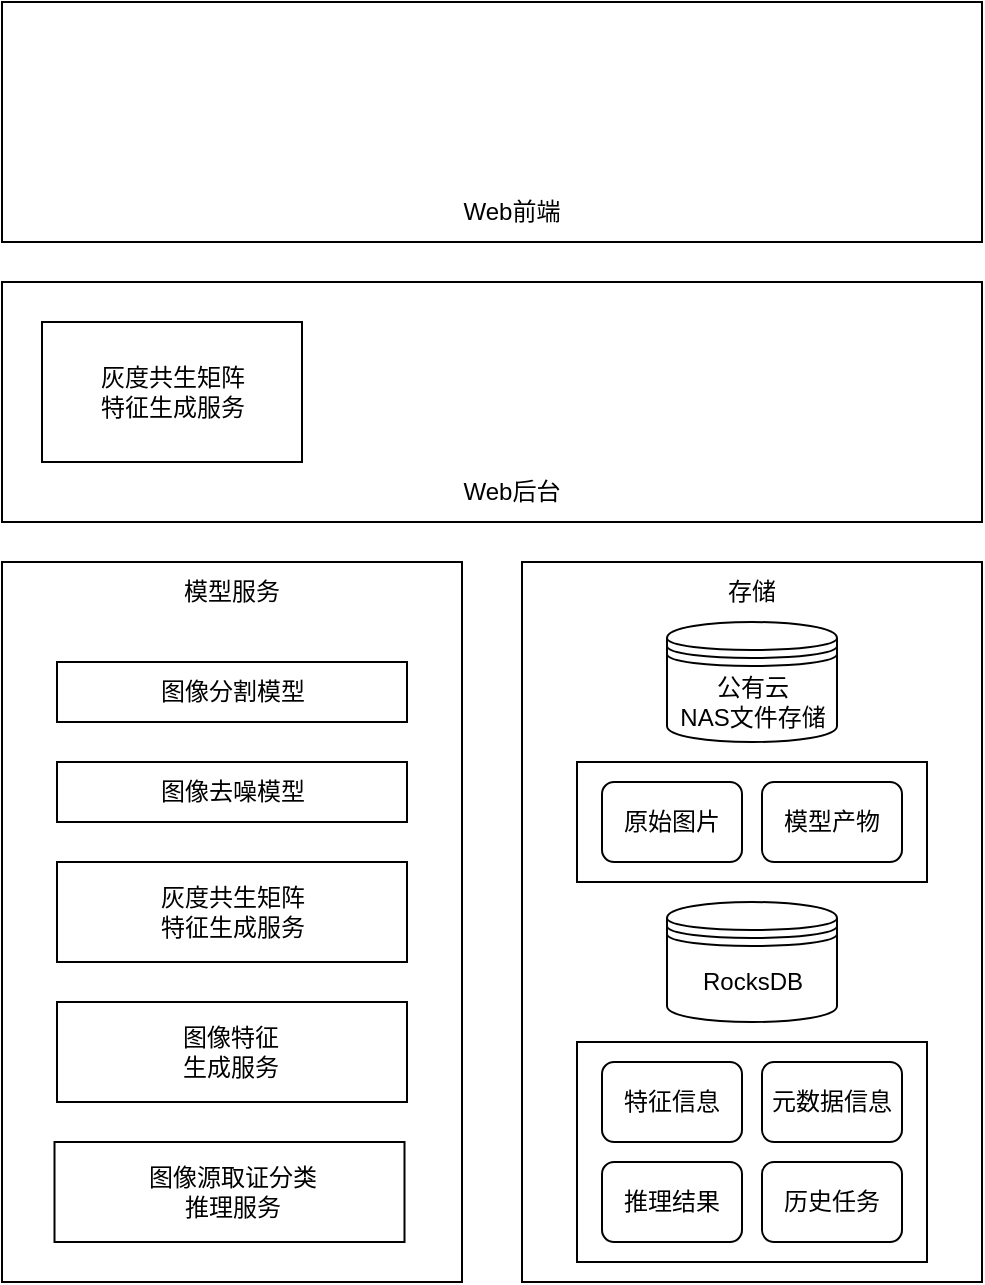 <mxfile version="20.5.2" type="github">
  <diagram id="JsTCVBs2s0rYQZCpeuup" name="Page-1">
    <mxGraphModel dx="786" dy="687" grid="1" gridSize="10" guides="1" tooltips="1" connect="1" arrows="1" fold="1" page="1" pageScale="1" pageWidth="850" pageHeight="1100" math="0" shadow="0">
      <root>
        <mxCell id="0" />
        <mxCell id="1" parent="0" />
        <mxCell id="VcMnWwyvt8n1EcB4j0yQ-1" value="" style="rounded=0;whiteSpace=wrap;html=1;" vertex="1" parent="1">
          <mxGeometry x="140" y="60" width="490" height="120" as="geometry" />
        </mxCell>
        <mxCell id="VcMnWwyvt8n1EcB4j0yQ-2" value="" style="rounded=0;whiteSpace=wrap;html=1;" vertex="1" parent="1">
          <mxGeometry x="140" y="340" width="230" height="360" as="geometry" />
        </mxCell>
        <mxCell id="VcMnWwyvt8n1EcB4j0yQ-5" value="" style="rounded=0;whiteSpace=wrap;html=1;" vertex="1" parent="1">
          <mxGeometry x="400" y="340" width="230" height="360" as="geometry" />
        </mxCell>
        <mxCell id="VcMnWwyvt8n1EcB4j0yQ-9" value="存储" style="text;html=1;strokeColor=none;fillColor=none;align=center;verticalAlign=middle;whiteSpace=wrap;rounded=0;" vertex="1" parent="1">
          <mxGeometry x="485" y="340" width="60" height="30" as="geometry" />
        </mxCell>
        <mxCell id="VcMnWwyvt8n1EcB4j0yQ-10" value="" style="rounded=0;whiteSpace=wrap;html=1;" vertex="1" parent="1">
          <mxGeometry x="140" y="200" width="490" height="120" as="geometry" />
        </mxCell>
        <mxCell id="VcMnWwyvt8n1EcB4j0yQ-8" value="Web后台" style="text;html=1;strokeColor=none;fillColor=none;align=center;verticalAlign=middle;whiteSpace=wrap;rounded=0;" vertex="1" parent="1">
          <mxGeometry x="365" y="290" width="60" height="30" as="geometry" />
        </mxCell>
        <mxCell id="VcMnWwyvt8n1EcB4j0yQ-11" value="Web前端" style="text;html=1;strokeColor=none;fillColor=none;align=center;verticalAlign=middle;whiteSpace=wrap;rounded=0;" vertex="1" parent="1">
          <mxGeometry x="365" y="150" width="60" height="30" as="geometry" />
        </mxCell>
        <mxCell id="VcMnWwyvt8n1EcB4j0yQ-12" value="RocksDB" style="shape=datastore;whiteSpace=wrap;html=1;" vertex="1" parent="1">
          <mxGeometry x="472.5" y="510" width="85" height="60" as="geometry" />
        </mxCell>
        <mxCell id="VcMnWwyvt8n1EcB4j0yQ-13" value="模型服务" style="text;html=1;strokeColor=none;fillColor=none;align=center;verticalAlign=middle;whiteSpace=wrap;rounded=0;" vertex="1" parent="1">
          <mxGeometry x="225" y="340" width="60" height="30" as="geometry" />
        </mxCell>
        <mxCell id="VcMnWwyvt8n1EcB4j0yQ-14" value="公有云&lt;br&gt;NAS文件存储" style="shape=datastore;whiteSpace=wrap;html=1;" vertex="1" parent="1">
          <mxGeometry x="472.5" y="370" width="85" height="60" as="geometry" />
        </mxCell>
        <mxCell id="VcMnWwyvt8n1EcB4j0yQ-15" value="" style="verticalLabelPosition=bottom;verticalAlign=top;html=1;shape=mxgraph.basic.rect;fillColor2=none;strokeWidth=1;size=20;indent=5;" vertex="1" parent="1">
          <mxGeometry x="427.5" y="440" width="175" height="60" as="geometry" />
        </mxCell>
        <mxCell id="VcMnWwyvt8n1EcB4j0yQ-16" value="" style="verticalLabelPosition=bottom;verticalAlign=top;html=1;shape=mxgraph.basic.rect;fillColor2=none;strokeWidth=1;size=20;indent=5;" vertex="1" parent="1">
          <mxGeometry x="427.5" y="580" width="175" height="110" as="geometry" />
        </mxCell>
        <mxCell id="VcMnWwyvt8n1EcB4j0yQ-17" value="原始图片" style="rounded=1;whiteSpace=wrap;html=1;" vertex="1" parent="1">
          <mxGeometry x="440" y="450" width="70" height="40" as="geometry" />
        </mxCell>
        <mxCell id="VcMnWwyvt8n1EcB4j0yQ-18" value="模型产物" style="rounded=1;whiteSpace=wrap;html=1;" vertex="1" parent="1">
          <mxGeometry x="520" y="450" width="70" height="40" as="geometry" />
        </mxCell>
        <mxCell id="VcMnWwyvt8n1EcB4j0yQ-19" value="特征信息" style="rounded=1;whiteSpace=wrap;html=1;" vertex="1" parent="1">
          <mxGeometry x="440" y="590" width="70" height="40" as="geometry" />
        </mxCell>
        <mxCell id="VcMnWwyvt8n1EcB4j0yQ-20" value="元数据信息" style="rounded=1;whiteSpace=wrap;html=1;" vertex="1" parent="1">
          <mxGeometry x="520" y="590" width="70" height="40" as="geometry" />
        </mxCell>
        <mxCell id="VcMnWwyvt8n1EcB4j0yQ-21" value="推理结果" style="rounded=1;whiteSpace=wrap;html=1;" vertex="1" parent="1">
          <mxGeometry x="440" y="640" width="70" height="40" as="geometry" />
        </mxCell>
        <mxCell id="VcMnWwyvt8n1EcB4j0yQ-22" value="历史任务" style="rounded=1;whiteSpace=wrap;html=1;" vertex="1" parent="1">
          <mxGeometry x="520" y="640" width="70" height="40" as="geometry" />
        </mxCell>
        <mxCell id="VcMnWwyvt8n1EcB4j0yQ-23" value="" style="verticalLabelPosition=bottom;verticalAlign=top;html=1;shape=mxgraph.basic.rect;fillColor2=none;strokeWidth=1;size=20;indent=5;" vertex="1" parent="1">
          <mxGeometry x="167.5" y="390" width="175" height="30" as="geometry" />
        </mxCell>
        <mxCell id="VcMnWwyvt8n1EcB4j0yQ-26" value="图像分割模型" style="text;html=1;strokeColor=none;fillColor=none;align=center;verticalAlign=middle;whiteSpace=wrap;rounded=0;" vertex="1" parent="1">
          <mxGeometry x="207.5" y="390" width="95" height="30" as="geometry" />
        </mxCell>
        <mxCell id="VcMnWwyvt8n1EcB4j0yQ-28" value="" style="verticalLabelPosition=bottom;verticalAlign=top;html=1;shape=mxgraph.basic.rect;fillColor2=none;strokeWidth=1;size=20;indent=5;" vertex="1" parent="1">
          <mxGeometry x="167.5" y="440" width="175" height="30" as="geometry" />
        </mxCell>
        <mxCell id="VcMnWwyvt8n1EcB4j0yQ-29" value="图像去噪模型" style="text;html=1;strokeColor=none;fillColor=none;align=center;verticalAlign=middle;whiteSpace=wrap;rounded=0;" vertex="1" parent="1">
          <mxGeometry x="207.5" y="440" width="95" height="30" as="geometry" />
        </mxCell>
        <mxCell id="VcMnWwyvt8n1EcB4j0yQ-30" value="" style="verticalLabelPosition=bottom;verticalAlign=top;html=1;shape=mxgraph.basic.rect;fillColor2=none;strokeWidth=1;size=20;indent=5;" vertex="1" parent="1">
          <mxGeometry x="167.5" y="490" width="175" height="50" as="geometry" />
        </mxCell>
        <mxCell id="VcMnWwyvt8n1EcB4j0yQ-31" value="灰度共生矩阵&lt;br&gt;特征生成服务" style="text;html=1;strokeColor=none;fillColor=none;align=center;verticalAlign=middle;whiteSpace=wrap;rounded=0;" vertex="1" parent="1">
          <mxGeometry x="207.5" y="500" width="95" height="30" as="geometry" />
        </mxCell>
        <mxCell id="VcMnWwyvt8n1EcB4j0yQ-34" value="" style="verticalLabelPosition=bottom;verticalAlign=top;html=1;shape=mxgraph.basic.rect;fillColor2=none;strokeWidth=1;size=20;indent=5;" vertex="1" parent="1">
          <mxGeometry x="167.5" y="560" width="175" height="50" as="geometry" />
        </mxCell>
        <mxCell id="VcMnWwyvt8n1EcB4j0yQ-35" value="图像特征&lt;br&gt;生成服务" style="text;html=1;strokeColor=none;fillColor=none;align=center;verticalAlign=middle;whiteSpace=wrap;rounded=0;" vertex="1" parent="1">
          <mxGeometry x="207.5" y="570" width="92.5" height="30" as="geometry" />
        </mxCell>
        <mxCell id="VcMnWwyvt8n1EcB4j0yQ-36" value="" style="verticalLabelPosition=bottom;verticalAlign=top;html=1;shape=mxgraph.basic.rect;fillColor2=none;strokeWidth=1;size=20;indent=5;" vertex="1" parent="1">
          <mxGeometry x="166.25" y="630" width="175" height="50" as="geometry" />
        </mxCell>
        <mxCell id="VcMnWwyvt8n1EcB4j0yQ-37" value="图像源取证分类推理服务" style="text;html=1;strokeColor=none;fillColor=none;align=center;verticalAlign=middle;whiteSpace=wrap;rounded=0;" vertex="1" parent="1">
          <mxGeometry x="207.5" y="640" width="95" height="30" as="geometry" />
        </mxCell>
        <mxCell id="VcMnWwyvt8n1EcB4j0yQ-39" value="" style="verticalLabelPosition=bottom;verticalAlign=top;html=1;shape=mxgraph.basic.rect;fillColor2=none;strokeWidth=1;size=20;indent=5;" vertex="1" parent="1">
          <mxGeometry x="160" y="220" width="130" height="70" as="geometry" />
        </mxCell>
        <mxCell id="VcMnWwyvt8n1EcB4j0yQ-40" value="灰度共生矩阵&lt;br&gt;特征生成服务" style="text;html=1;strokeColor=none;fillColor=none;align=center;verticalAlign=middle;whiteSpace=wrap;rounded=0;" vertex="1" parent="1">
          <mxGeometry x="177.5" y="240" width="95" height="30" as="geometry" />
        </mxCell>
      </root>
    </mxGraphModel>
  </diagram>
</mxfile>
